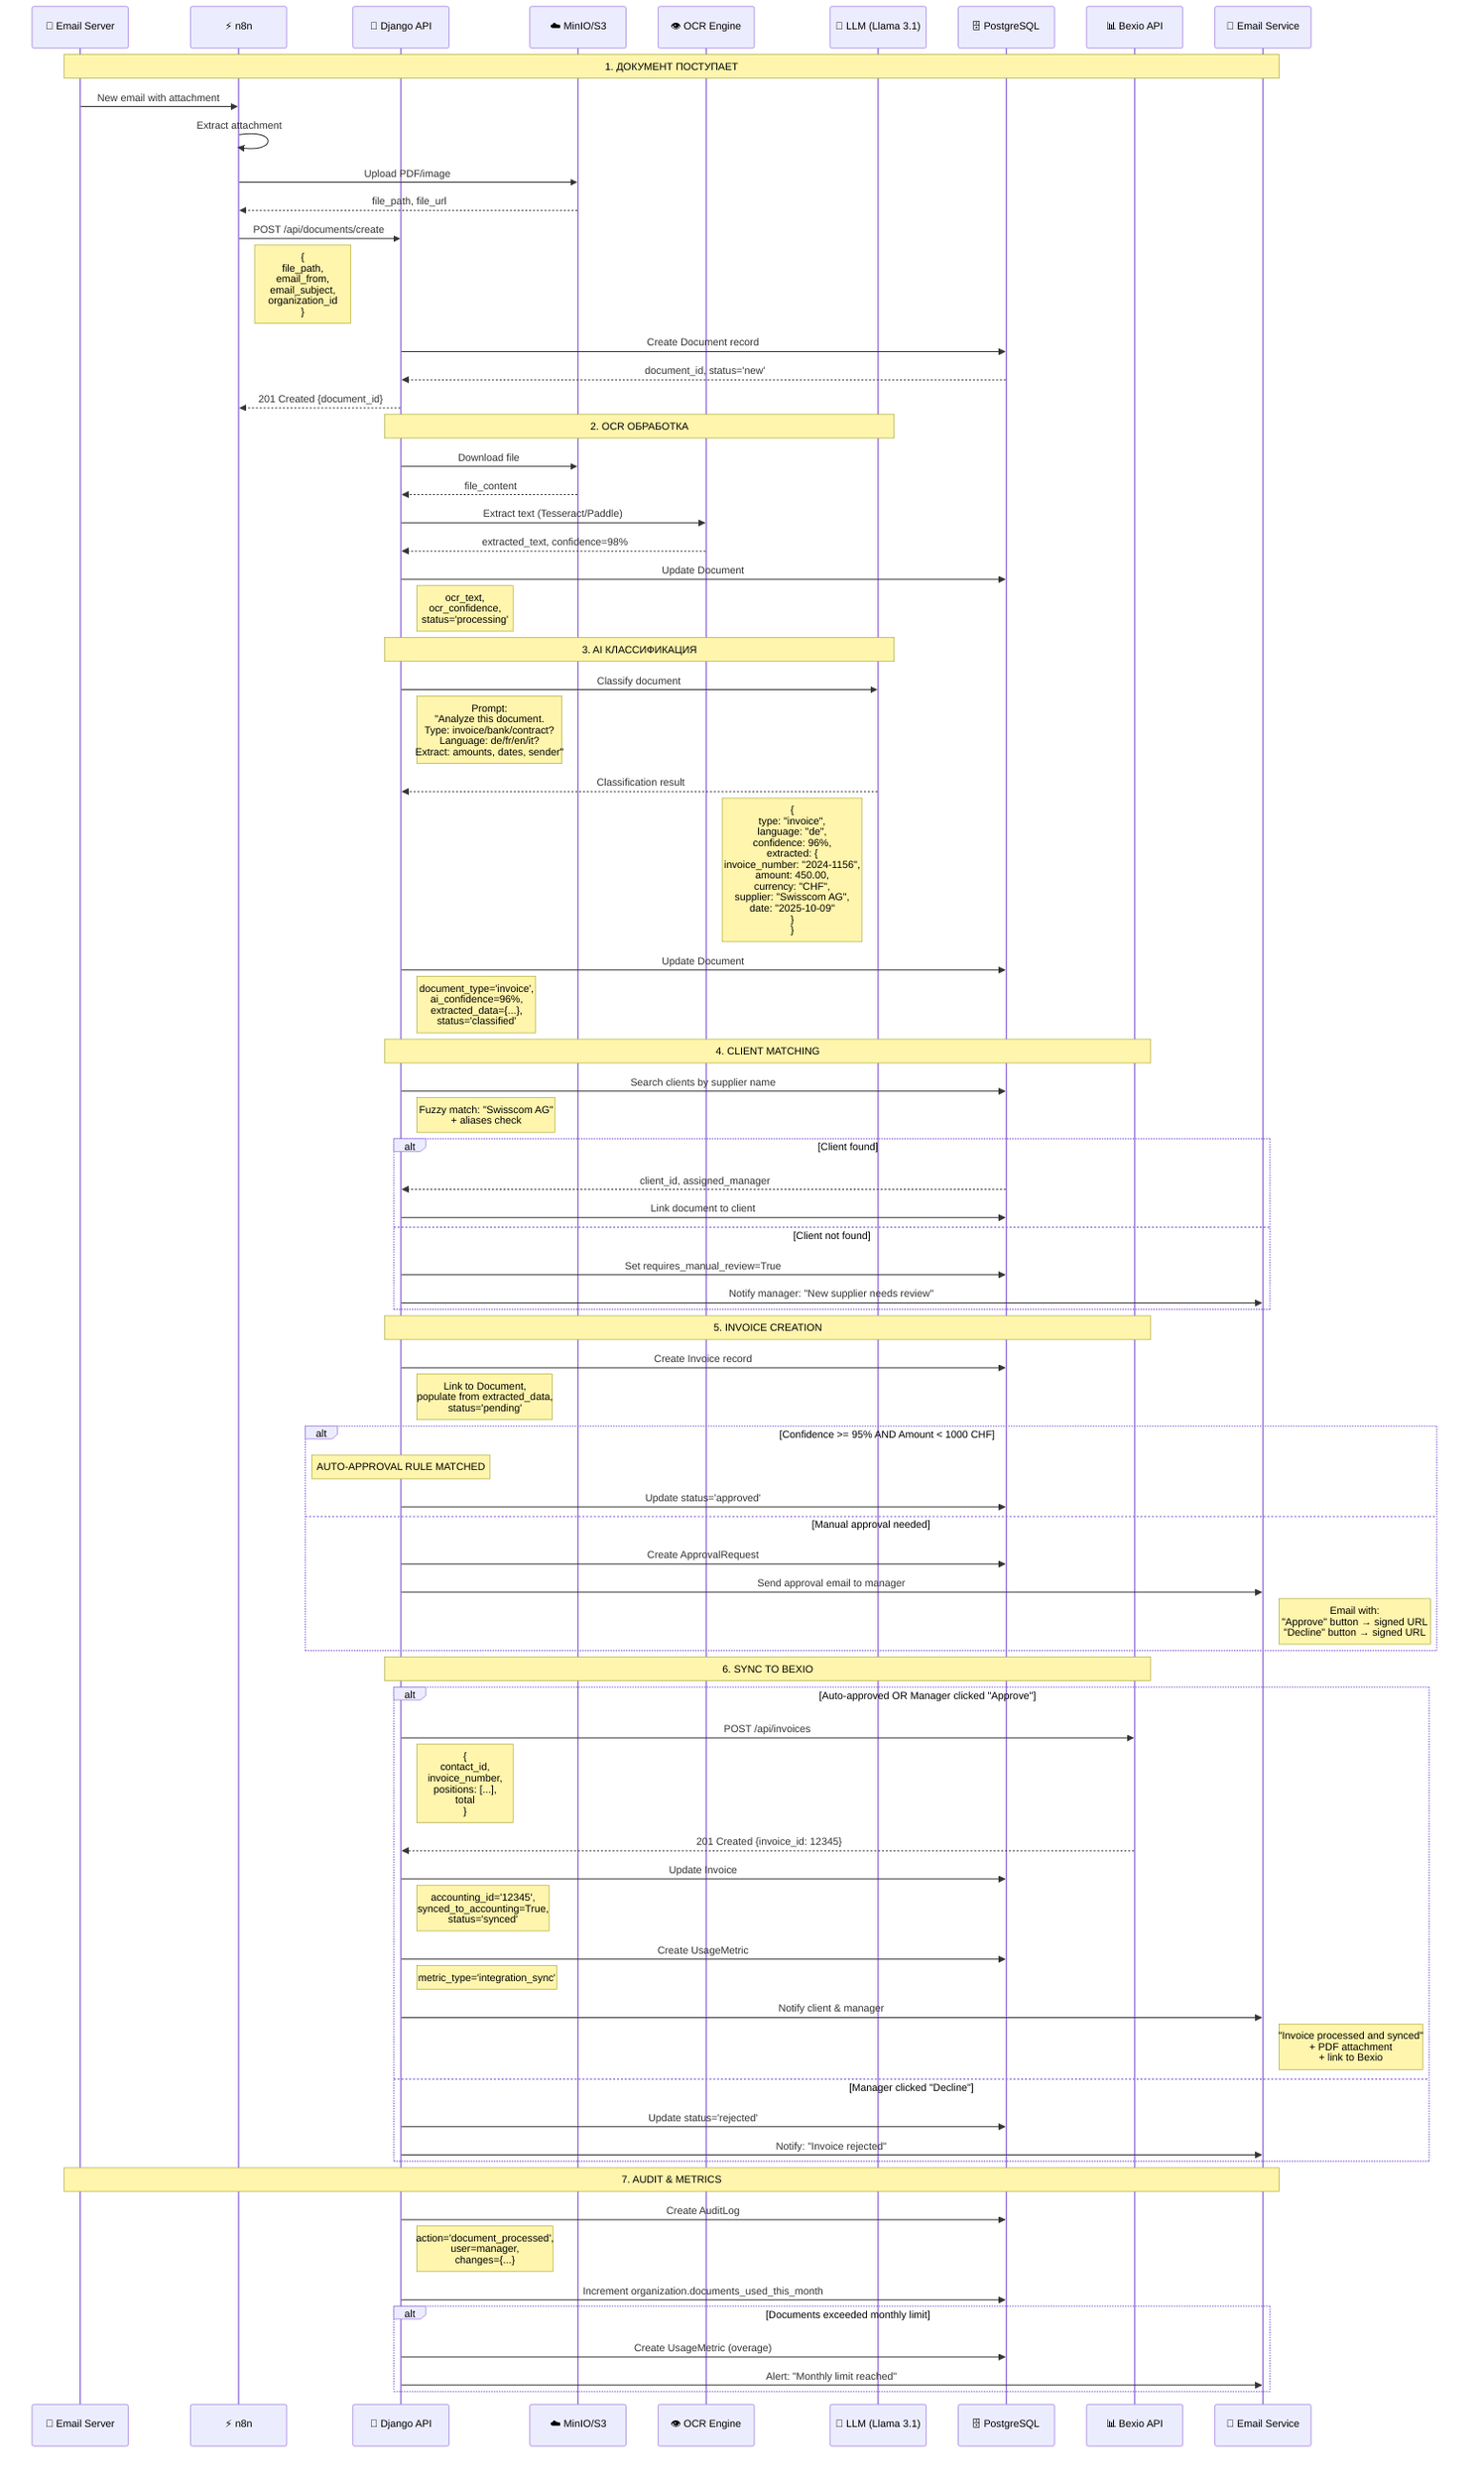 sequenceDiagram
    participant Email as 📧 Email Server
    participant N8N as ⚡ n8n
    participant Django as 🐍 Django API
    participant S3 as ☁️ MinIO/S3
    participant OCR as 👁️ OCR Engine
    participant LLM as 🤖 LLM (Llama 3.1)
    participant DB as 🗄️ PostgreSQL
    participant Bexio as 📊 Bexio API
    participant SMTP as 📧 Email Service
    
    Note over Email,SMTP: 1. ДОКУМЕНТ ПОСТУПАЕТ
    Email->>N8N: New email with attachment
    N8N->>N8N: Extract attachment
    N8N->>S3: Upload PDF/image
    S3-->>N8N: file_path, file_url
    
    N8N->>Django: POST /api/documents/create
    Note right of N8N: {<br/>  file_path,<br/>  email_from,<br/>  email_subject,<br/>  organization_id<br/>}
    
    Django->>DB: Create Document record
    DB-->>Django: document_id, status='new'
    Django-->>N8N: 201 Created {document_id}
    
    Note over Django,LLM: 2. OCR ОБРАБОТКА
    Django->>S3: Download file
    S3-->>Django: file_content
    Django->>OCR: Extract text (Tesseract/Paddle)
    OCR-->>Django: extracted_text, confidence=98%
    
    Django->>DB: Update Document
    Note right of Django: ocr_text,<br/>ocr_confidence,<br/>status='processing'
    
    Note over Django,LLM: 3. AI КЛАССИФИКАЦИЯ
    Django->>LLM: Classify document
    Note right of Django: Prompt:<br/>"Analyze this document.<br/>Type: invoice/bank/contract?<br/>Language: de/fr/en/it?<br/>Extract: amounts, dates, sender"
    
    LLM-->>Django: Classification result
    Note left of LLM: {<br/>  type: "invoice",<br/>  language: "de",<br/>  confidence: 96%,<br/>  extracted: {<br/>    invoice_number: "2024-1156",<br/>    amount: 450.00,<br/>    currency: "CHF",<br/>    supplier: "Swisscom AG",<br/>    date: "2025-10-09"<br/>  }<br/>}
    
    Django->>DB: Update Document
    Note right of Django: document_type='invoice',<br/>ai_confidence=96%,<br/>extracted_data={...},<br/>status='classified'
    
    Note over Django,Bexio: 4. CLIENT MATCHING
    Django->>DB: Search clients by supplier name
    Note right of Django: Fuzzy match: "Swisscom AG"<br/>+ aliases check
    
    alt Client found
        DB-->>Django: client_id, assigned_manager
        Django->>DB: Link document to client
    else Client not found
        Django->>DB: Set requires_manual_review=True
        Django->>SMTP: Notify manager: "New supplier needs review"
    end
    
    Note over Django,Bexio: 5. INVOICE CREATION
    Django->>DB: Create Invoice record
    Note right of Django: Link to Document,<br/>populate from extracted_data,<br/>status='pending'
    
    alt Confidence >= 95% AND Amount < 1000 CHF
        Note over Django: AUTO-APPROVAL RULE MATCHED
        Django->>DB: Update status='approved'
    else Manual approval needed
        Django->>DB: Create ApprovalRequest
        Django->>SMTP: Send approval email to manager
        Note right of SMTP: Email with:<br/>"Approve" button → signed URL<br/>"Decline" button → signed URL
    end
    
    Note over Django,Bexio: 6. SYNC TO BEXIO
    alt Auto-approved OR Manager clicked "Approve"
        Django->>Bexio: POST /api/invoices
        Note right of Django: {<br/>  contact_id,<br/>  invoice_number,<br/>  positions: [...],<br/>  total<br/>}
        
        Bexio-->>Django: 201 Created {invoice_id: 12345}
        
        Django->>DB: Update Invoice
        Note right of Django: accounting_id='12345',<br/>synced_to_accounting=True,<br/>status='synced'
        
        Django->>DB: Create UsageMetric
        Note right of Django: metric_type='integration_sync'
        
        Django->>SMTP: Notify client & manager
        Note right of SMTP: "Invoice processed and synced"<br/>+ PDF attachment<br/>+ link to Bexio
        
    else Manager clicked "Decline"
        Django->>DB: Update status='rejected'
        Django->>SMTP: Notify: "Invoice rejected"
    end
    
    Note over Email,SMTP: 7. AUDIT & METRICS
    Django->>DB: Create AuditLog
    Note right of Django: action='document_processed',<br/>user=manager,<br/>changes={...}
    
    Django->>DB: Increment organization.documents_used_this_month
    
    alt Documents exceeded monthly limit
        Django->>DB: Create UsageMetric (overage)
        Django->>SMTP: Alert: "Monthly limit reached"
    end